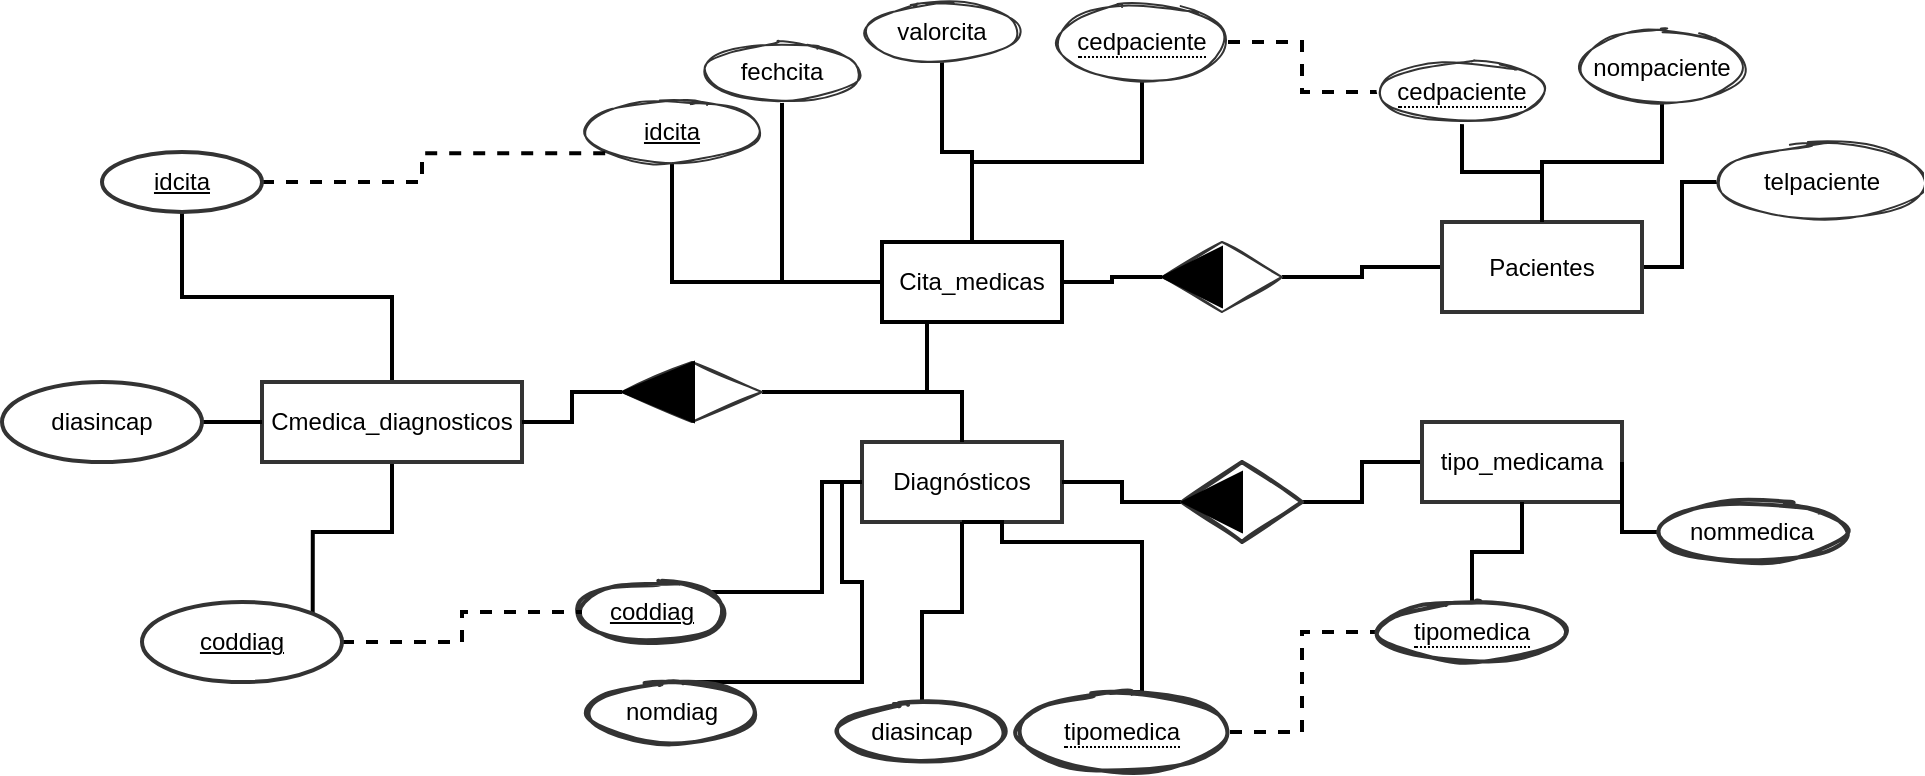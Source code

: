 <mxfile version="13.7.3" type="github" pages="2">
  <diagram id="C5RBs43oDa-KdzZeNtuy" name="Page-1">
    <mxGraphModel dx="1695" dy="1619" grid="1" gridSize="10" guides="1" tooltips="1" connect="1" arrows="1" fold="1" page="1" pageScale="1" pageWidth="827" pageHeight="1169" math="0" shadow="0">
      <root>
        <mxCell id="WIyWlLk6GJQsqaUBKTNV-0" />
        <mxCell id="WIyWlLk6GJQsqaUBKTNV-1" parent="WIyWlLk6GJQsqaUBKTNV-0" />
        <mxCell id="r98Ni4hXLUG0MqCntTSN-15" style="edgeStyle=orthogonalEdgeStyle;rounded=0;orthogonalLoop=1;jettySize=auto;html=1;entryX=0;entryY=0.5;entryDx=0;entryDy=0;endArrow=none;endFill=0;strokeWidth=2;" edge="1" parent="WIyWlLk6GJQsqaUBKTNV-1" source="r98Ni4hXLUG0MqCntTSN-1" target="r98Ni4hXLUG0MqCntTSN-14">
          <mxGeometry relative="1" as="geometry" />
        </mxCell>
        <mxCell id="r98Ni4hXLUG0MqCntTSN-1" value="" style="shape=rhombus;perimeter=rhombusPerimeter;whiteSpace=wrap;html=1;align=center;rounded=0;shadow=0;sketch=1;disableMultiStroke=0;disableMultiStrokeFill=0;fillStyle=solid;strokeColor=#333333;gradientColor=none;fillColor=#FFFFFF;" vertex="1" parent="WIyWlLk6GJQsqaUBKTNV-1">
          <mxGeometry x="270" y="-390" width="60" height="35" as="geometry" />
        </mxCell>
        <mxCell id="r98Ni4hXLUG0MqCntTSN-5" style="edgeStyle=orthogonalEdgeStyle;rounded=0;orthogonalLoop=1;jettySize=auto;html=1;endArrow=none;endFill=0;strokeWidth=2;" edge="1" parent="WIyWlLk6GJQsqaUBKTNV-1" source="r98Ni4hXLUG0MqCntTSN-3" target="r98Ni4hXLUG0MqCntTSN-4">
          <mxGeometry relative="1" as="geometry" />
        </mxCell>
        <mxCell id="r98Ni4hXLUG0MqCntTSN-7" style="edgeStyle=orthogonalEdgeStyle;rounded=0;orthogonalLoop=1;jettySize=auto;html=1;endArrow=none;endFill=0;strokeWidth=2;" edge="1" parent="WIyWlLk6GJQsqaUBKTNV-1" source="r98Ni4hXLUG0MqCntTSN-3" target="r98Ni4hXLUG0MqCntTSN-6">
          <mxGeometry relative="1" as="geometry" />
        </mxCell>
        <mxCell id="r98Ni4hXLUG0MqCntTSN-9" style="edgeStyle=orthogonalEdgeStyle;rounded=0;orthogonalLoop=1;jettySize=auto;html=1;endArrow=none;endFill=0;strokeWidth=2;" edge="1" parent="WIyWlLk6GJQsqaUBKTNV-1" source="r98Ni4hXLUG0MqCntTSN-3" target="r98Ni4hXLUG0MqCntTSN-8">
          <mxGeometry relative="1" as="geometry" />
        </mxCell>
        <mxCell id="r98Ni4hXLUG0MqCntTSN-11" style="edgeStyle=orthogonalEdgeStyle;rounded=0;orthogonalLoop=1;jettySize=auto;html=1;endArrow=none;endFill=0;strokeWidth=2;" edge="1" parent="WIyWlLk6GJQsqaUBKTNV-1" source="r98Ni4hXLUG0MqCntTSN-3" target="r98Ni4hXLUG0MqCntTSN-12">
          <mxGeometry relative="1" as="geometry">
            <mxPoint x="235" y="-418" as="targetPoint" />
          </mxGeometry>
        </mxCell>
        <mxCell id="r98Ni4hXLUG0MqCntTSN-13" style="edgeStyle=orthogonalEdgeStyle;rounded=0;orthogonalLoop=1;jettySize=auto;html=1;endArrow=none;endFill=0;strokeWidth=2;" edge="1" parent="WIyWlLk6GJQsqaUBKTNV-1" source="r98Ni4hXLUG0MqCntTSN-3" target="r98Ni4hXLUG0MqCntTSN-1">
          <mxGeometry relative="1" as="geometry" />
        </mxCell>
        <mxCell id="r98Ni4hXLUG0MqCntTSN-3" value="Cita_medicas" style="whiteSpace=wrap;html=1;align=center;strokeWidth=2;" vertex="1" parent="WIyWlLk6GJQsqaUBKTNV-1">
          <mxGeometry x="130" y="-390" width="90" height="40" as="geometry" />
        </mxCell>
        <mxCell id="r98Ni4hXLUG0MqCntTSN-4" value="idcita" style="ellipse;whiteSpace=wrap;html=1;align=center;fontStyle=4;rounded=0;shadow=0;sketch=1;disableMultiStroke=0;disableMultiStrokeFill=0;fillStyle=solid;strokeColor=#333333;gradientColor=none;fillColor=#FFFFFF;" vertex="1" parent="WIyWlLk6GJQsqaUBKTNV-1">
          <mxGeometry x="-20" y="-460" width="90" height="30" as="geometry" />
        </mxCell>
        <mxCell id="r98Ni4hXLUG0MqCntTSN-6" value="fechcita" style="ellipse;whiteSpace=wrap;html=1;align=center;rounded=0;shadow=0;sketch=1;disableMultiStroke=0;disableMultiStrokeFill=0;fillStyle=auto;strokeColor=#333333;fillColor=#FFFFFF;gradientColor=none;" vertex="1" parent="WIyWlLk6GJQsqaUBKTNV-1">
          <mxGeometry x="40" y="-490" width="80" height="30" as="geometry" />
        </mxCell>
        <mxCell id="r98Ni4hXLUG0MqCntTSN-8" value="valorcita" style="ellipse;whiteSpace=wrap;html=1;align=center;rounded=0;shadow=0;sketch=1;disableMultiStroke=0;disableMultiStrokeFill=0;fillStyle=auto;strokeColor=#333333;fillColor=#FFFFFF;gradientColor=none;" vertex="1" parent="WIyWlLk6GJQsqaUBKTNV-1">
          <mxGeometry x="120" y="-510" width="80" height="30" as="geometry" />
        </mxCell>
        <mxCell id="r98Ni4hXLUG0MqCntTSN-12" value="&lt;span style=&quot;border-bottom: 1px dotted&quot;&gt;cedpaciente&lt;/span&gt;" style="ellipse;whiteSpace=wrap;html=1;align=center;rounded=0;shadow=0;sketch=1;disableMultiStroke=0;disableMultiStrokeFill=0;fillStyle=auto;strokeColor=#333333;fillColor=#FFFFFF;gradientColor=none;" vertex="1" parent="WIyWlLk6GJQsqaUBKTNV-1">
          <mxGeometry x="220" y="-510" width="80" height="40" as="geometry" />
        </mxCell>
        <mxCell id="r98Ni4hXLUG0MqCntTSN-21" style="edgeStyle=orthogonalEdgeStyle;rounded=0;orthogonalLoop=1;jettySize=auto;html=1;entryX=0.5;entryY=1;entryDx=0;entryDy=0;endArrow=none;endFill=0;strokeWidth=2;" edge="1" parent="WIyWlLk6GJQsqaUBKTNV-1" source="r98Ni4hXLUG0MqCntTSN-14" target="r98Ni4hXLUG0MqCntTSN-16">
          <mxGeometry relative="1" as="geometry" />
        </mxCell>
        <mxCell id="r98Ni4hXLUG0MqCntTSN-26" style="edgeStyle=orthogonalEdgeStyle;rounded=0;orthogonalLoop=1;jettySize=auto;html=1;endArrow=none;endFill=0;strokeWidth=2;" edge="1" parent="WIyWlLk6GJQsqaUBKTNV-1" source="r98Ni4hXLUG0MqCntTSN-14" target="r98Ni4hXLUG0MqCntTSN-25">
          <mxGeometry relative="1" as="geometry" />
        </mxCell>
        <mxCell id="r98Ni4hXLUG0MqCntTSN-14" value="Pacientes" style="whiteSpace=wrap;html=1;align=center;rounded=0;shadow=0;sketch=0;disableMultiStroke=0;disableMultiStrokeFill=0;fillStyle=auto;strokeColor=#333333;fillColor=#FFFFFF;gradientColor=none;strokeWidth=2;" vertex="1" parent="WIyWlLk6GJQsqaUBKTNV-1">
          <mxGeometry x="410" y="-400" width="100" height="45" as="geometry" />
        </mxCell>
        <mxCell id="r98Ni4hXLUG0MqCntTSN-20" style="edgeStyle=orthogonalEdgeStyle;rounded=0;orthogonalLoop=1;jettySize=auto;html=1;endArrow=none;endFill=0;dashed=1;strokeWidth=2;" edge="1" parent="WIyWlLk6GJQsqaUBKTNV-1" source="r98Ni4hXLUG0MqCntTSN-16" target="r98Ni4hXLUG0MqCntTSN-12">
          <mxGeometry relative="1" as="geometry" />
        </mxCell>
        <mxCell id="r98Ni4hXLUG0MqCntTSN-16" value="&lt;span style=&quot;border-bottom: 1px dotted&quot;&gt;cedpaciente&lt;/span&gt;" style="ellipse;whiteSpace=wrap;html=1;align=center;rounded=0;shadow=0;sketch=1;disableMultiStroke=0;disableMultiStrokeFill=0;fillStyle=auto;strokeColor=#333333;fillColor=#FFFFFF;gradientColor=none;" vertex="1" parent="WIyWlLk6GJQsqaUBKTNV-1">
          <mxGeometry x="380" y="-480" width="80" height="30" as="geometry" />
        </mxCell>
        <mxCell id="r98Ni4hXLUG0MqCntTSN-24" style="edgeStyle=orthogonalEdgeStyle;rounded=0;orthogonalLoop=1;jettySize=auto;html=1;endArrow=none;endFill=0;strokeWidth=2;" edge="1" parent="WIyWlLk6GJQsqaUBKTNV-1" source="r98Ni4hXLUG0MqCntTSN-22" target="r98Ni4hXLUG0MqCntTSN-14">
          <mxGeometry relative="1" as="geometry" />
        </mxCell>
        <mxCell id="r98Ni4hXLUG0MqCntTSN-22" value="nompaciente" style="ellipse;whiteSpace=wrap;html=1;align=center;rounded=0;shadow=0;sketch=1;disableMultiStroke=0;disableMultiStrokeFill=0;fillStyle=auto;strokeColor=#333333;fillColor=#FFFFFF;gradientColor=none;" vertex="1" parent="WIyWlLk6GJQsqaUBKTNV-1">
          <mxGeometry x="480" y="-495" width="80" height="35" as="geometry" />
        </mxCell>
        <mxCell id="r98Ni4hXLUG0MqCntTSN-25" value="telpaciente" style="ellipse;whiteSpace=wrap;html=1;align=center;rounded=0;shadow=0;sketch=1;disableMultiStroke=0;disableMultiStrokeFill=0;fillStyle=auto;strokeColor=#333333;fillColor=#FFFFFF;gradientColor=none;" vertex="1" parent="WIyWlLk6GJQsqaUBKTNV-1">
          <mxGeometry x="550" y="-440" width="100" height="40" as="geometry" />
        </mxCell>
        <mxCell id="r98Ni4hXLUG0MqCntTSN-27" value="Diagnósticos" style="whiteSpace=wrap;html=1;align=center;rounded=0;shadow=0;sketch=0;disableMultiStroke=0;disableMultiStrokeFill=0;fillStyle=auto;strokeColor=#333333;fillColor=#FFFFFF;gradientColor=none;strokeWidth=2;" vertex="1" parent="WIyWlLk6GJQsqaUBKTNV-1">
          <mxGeometry x="120" y="-290" width="100" height="40" as="geometry" />
        </mxCell>
        <mxCell id="r98Ni4hXLUG0MqCntTSN-30" style="edgeStyle=orthogonalEdgeStyle;rounded=0;orthogonalLoop=1;jettySize=auto;html=1;exitX=1;exitY=0.5;exitDx=0;exitDy=0;endArrow=none;endFill=0;strokeWidth=2;" edge="1" parent="WIyWlLk6GJQsqaUBKTNV-1" source="r98Ni4hXLUG0MqCntTSN-28" target="r98Ni4hXLUG0MqCntTSN-29">
          <mxGeometry relative="1" as="geometry" />
        </mxCell>
        <mxCell id="r98Ni4hXLUG0MqCntTSN-31" style="edgeStyle=orthogonalEdgeStyle;rounded=0;orthogonalLoop=1;jettySize=auto;html=1;entryX=1;entryY=0.5;entryDx=0;entryDy=0;endArrow=none;endFill=0;strokeWidth=2;" edge="1" parent="WIyWlLk6GJQsqaUBKTNV-1" source="r98Ni4hXLUG0MqCntTSN-28" target="r98Ni4hXLUG0MqCntTSN-27">
          <mxGeometry relative="1" as="geometry" />
        </mxCell>
        <mxCell id="r98Ni4hXLUG0MqCntTSN-28" value="" style="shape=rhombus;perimeter=rhombusPerimeter;whiteSpace=wrap;html=1;align=center;rounded=0;shadow=0;sketch=1;disableMultiStroke=0;disableMultiStrokeFill=0;fillStyle=solid;strokeColor=#333333;strokeWidth=2;gradientColor=none;fillColor=#FFFFFF;" vertex="1" parent="WIyWlLk6GJQsqaUBKTNV-1">
          <mxGeometry x="280" y="-280" width="60" height="40" as="geometry" />
        </mxCell>
        <mxCell id="r98Ni4hXLUG0MqCntTSN-29" value="tipo_medicama" style="whiteSpace=wrap;html=1;align=center;rounded=0;shadow=0;sketch=0;disableMultiStroke=0;disableMultiStrokeFill=0;fillStyle=solid;strokeColor=#333333;strokeWidth=2;gradientColor=none;fillColor=#FFFFFF;" vertex="1" parent="WIyWlLk6GJQsqaUBKTNV-1">
          <mxGeometry x="400" y="-300" width="100" height="40" as="geometry" />
        </mxCell>
        <mxCell id="r98Ni4hXLUG0MqCntTSN-34" style="edgeStyle=orthogonalEdgeStyle;rounded=0;orthogonalLoop=1;jettySize=auto;html=1;endArrow=none;endFill=0;strokeWidth=2;" edge="1" parent="WIyWlLk6GJQsqaUBKTNV-1" source="r98Ni4hXLUG0MqCntTSN-33" target="r98Ni4hXLUG0MqCntTSN-27">
          <mxGeometry relative="1" as="geometry">
            <Array as="points">
              <mxPoint x="100" y="-215" />
              <mxPoint x="100" y="-270" />
            </Array>
          </mxGeometry>
        </mxCell>
        <mxCell id="r98Ni4hXLUG0MqCntTSN-33" value="coddiag" style="ellipse;whiteSpace=wrap;html=1;align=center;fontStyle=4;rounded=0;shadow=0;sketch=1;disableMultiStroke=0;disableMultiStrokeFill=0;fillStyle=auto;strokeColor=#333333;strokeWidth=2;fillColor=#FFFFFF;gradientColor=none;" vertex="1" parent="WIyWlLk6GJQsqaUBKTNV-1">
          <mxGeometry x="-20" y="-220" width="70" height="30" as="geometry" />
        </mxCell>
        <mxCell id="r98Ni4hXLUG0MqCntTSN-36" style="edgeStyle=orthogonalEdgeStyle;rounded=0;orthogonalLoop=1;jettySize=auto;html=1;endArrow=none;endFill=0;strokeWidth=2;" edge="1" parent="WIyWlLk6GJQsqaUBKTNV-1" source="r98Ni4hXLUG0MqCntTSN-35" target="r98Ni4hXLUG0MqCntTSN-27">
          <mxGeometry relative="1" as="geometry">
            <Array as="points">
              <mxPoint x="50" y="-170" />
              <mxPoint x="120" y="-170" />
              <mxPoint x="120" y="-220" />
              <mxPoint x="110" y="-220" />
              <mxPoint x="110" y="-270" />
            </Array>
          </mxGeometry>
        </mxCell>
        <mxCell id="r98Ni4hXLUG0MqCntTSN-35" value="nomdiag" style="ellipse;whiteSpace=wrap;html=1;align=center;rounded=0;shadow=0;sketch=1;disableMultiStroke=0;disableMultiStrokeFill=0;fillStyle=auto;strokeColor=#333333;strokeWidth=2;fillColor=#FFFFFF;gradientColor=none;" vertex="1" parent="WIyWlLk6GJQsqaUBKTNV-1">
          <mxGeometry x="-15" y="-170" width="80" height="30" as="geometry" />
        </mxCell>
        <mxCell id="r98Ni4hXLUG0MqCntTSN-38" style="edgeStyle=orthogonalEdgeStyle;rounded=0;orthogonalLoop=1;jettySize=auto;html=1;entryX=0.5;entryY=1;entryDx=0;entryDy=0;endArrow=none;endFill=0;strokeWidth=2;exitX=0.5;exitY=0;exitDx=0;exitDy=0;" edge="1" parent="WIyWlLk6GJQsqaUBKTNV-1" source="r98Ni4hXLUG0MqCntTSN-44" target="r98Ni4hXLUG0MqCntTSN-27">
          <mxGeometry relative="1" as="geometry">
            <mxPoint x="260" y="-179.812" as="sourcePoint" />
            <Array as="points">
              <mxPoint x="260" y="-165" />
              <mxPoint x="260" y="-240" />
              <mxPoint x="190" y="-240" />
              <mxPoint x="190" y="-250" />
            </Array>
          </mxGeometry>
        </mxCell>
        <mxCell id="r98Ni4hXLUG0MqCntTSN-42" style="edgeStyle=orthogonalEdgeStyle;rounded=0;orthogonalLoop=1;jettySize=auto;html=1;endArrow=none;endFill=0;strokeWidth=2;" edge="1" parent="WIyWlLk6GJQsqaUBKTNV-1" source="r98Ni4hXLUG0MqCntTSN-41" target="r98Ni4hXLUG0MqCntTSN-27">
          <mxGeometry relative="1" as="geometry" />
        </mxCell>
        <mxCell id="r98Ni4hXLUG0MqCntTSN-41" value="diasincap" style="ellipse;whiteSpace=wrap;html=1;align=center;rounded=0;shadow=0;sketch=1;disableMultiStroke=0;disableMultiStrokeFill=0;fillStyle=auto;strokeColor=#333333;strokeWidth=2;fillColor=#FFFFFF;gradientColor=none;" vertex="1" parent="WIyWlLk6GJQsqaUBKTNV-1">
          <mxGeometry x="110" y="-160" width="80" height="30" as="geometry" />
        </mxCell>
        <mxCell id="r98Ni4hXLUG0MqCntTSN-44" value="&lt;span style=&quot;border-bottom: 1px dotted&quot;&gt;tipomedica&lt;/span&gt;" style="ellipse;whiteSpace=wrap;html=1;align=center;rounded=0;shadow=0;sketch=1;disableMultiStroke=0;disableMultiStrokeFill=0;fillStyle=auto;strokeColor=#333333;strokeWidth=2;fillColor=#FFFFFF;gradientColor=none;" vertex="1" parent="WIyWlLk6GJQsqaUBKTNV-1">
          <mxGeometry x="200" y="-165" width="100" height="40" as="geometry" />
        </mxCell>
        <mxCell id="r98Ni4hXLUG0MqCntTSN-47" style="edgeStyle=orthogonalEdgeStyle;rounded=0;orthogonalLoop=1;jettySize=auto;html=1;endArrow=none;endFill=0;strokeWidth=2;" edge="1" parent="WIyWlLk6GJQsqaUBKTNV-1" source="r98Ni4hXLUG0MqCntTSN-45" target="r98Ni4hXLUG0MqCntTSN-29">
          <mxGeometry relative="1" as="geometry" />
        </mxCell>
        <mxCell id="r98Ni4hXLUG0MqCntTSN-49" style="edgeStyle=orthogonalEdgeStyle;rounded=0;orthogonalLoop=1;jettySize=auto;html=1;entryX=1;entryY=0.5;entryDx=0;entryDy=0;endArrow=none;endFill=0;strokeWidth=2;dashed=1;" edge="1" parent="WIyWlLk6GJQsqaUBKTNV-1" source="r98Ni4hXLUG0MqCntTSN-45" target="r98Ni4hXLUG0MqCntTSN-44">
          <mxGeometry relative="1" as="geometry" />
        </mxCell>
        <mxCell id="r98Ni4hXLUG0MqCntTSN-45" value="&lt;span style=&quot;border-bottom: 1px dotted&quot;&gt;tipomedica&lt;/span&gt;" style="ellipse;whiteSpace=wrap;html=1;align=center;rounded=0;shadow=0;sketch=1;disableMultiStroke=0;disableMultiStrokeFill=0;fillStyle=auto;strokeColor=#333333;strokeWidth=2;fillColor=#FFFFFF;gradientColor=none;" vertex="1" parent="WIyWlLk6GJQsqaUBKTNV-1">
          <mxGeometry x="380" y="-210" width="90" height="30" as="geometry" />
        </mxCell>
        <mxCell id="r98Ni4hXLUG0MqCntTSN-48" style="edgeStyle=orthogonalEdgeStyle;rounded=0;orthogonalLoop=1;jettySize=auto;html=1;endArrow=none;endFill=0;strokeWidth=2;" edge="1" parent="WIyWlLk6GJQsqaUBKTNV-1" source="r98Ni4hXLUG0MqCntTSN-46" target="r98Ni4hXLUG0MqCntTSN-29">
          <mxGeometry relative="1" as="geometry" />
        </mxCell>
        <mxCell id="r98Ni4hXLUG0MqCntTSN-46" value="nommedica" style="ellipse;whiteSpace=wrap;html=1;align=center;rounded=0;shadow=0;sketch=1;disableMultiStroke=0;disableMultiStrokeFill=0;fillStyle=auto;strokeColor=#333333;strokeWidth=2;fillColor=#FFFFFF;gradientColor=none;" vertex="1" parent="WIyWlLk6GJQsqaUBKTNV-1">
          <mxGeometry x="520" y="-260" width="90" height="30" as="geometry" />
        </mxCell>
        <mxCell id="r98Ni4hXLUG0MqCntTSN-57" style="edgeStyle=orthogonalEdgeStyle;rounded=0;orthogonalLoop=1;jettySize=auto;html=1;endArrow=none;endFill=0;strokeWidth=2;" edge="1" parent="WIyWlLk6GJQsqaUBKTNV-1" source="r98Ni4hXLUG0MqCntTSN-50" target="r98Ni4hXLUG0MqCntTSN-51">
          <mxGeometry relative="1" as="geometry" />
        </mxCell>
        <mxCell id="r98Ni4hXLUG0MqCntTSN-58" style="edgeStyle=orthogonalEdgeStyle;rounded=0;orthogonalLoop=1;jettySize=auto;html=1;entryX=1;entryY=0;entryDx=0;entryDy=0;endArrow=none;endFill=0;strokeWidth=2;" edge="1" parent="WIyWlLk6GJQsqaUBKTNV-1" source="r98Ni4hXLUG0MqCntTSN-50" target="r98Ni4hXLUG0MqCntTSN-52">
          <mxGeometry relative="1" as="geometry" />
        </mxCell>
        <mxCell id="r98Ni4hXLUG0MqCntTSN-50" value="Cmedica_diagnosticos" style="whiteSpace=wrap;html=1;align=center;rounded=0;shadow=0;sketch=0;disableMultiStroke=0;disableMultiStrokeFill=0;fillStyle=auto;strokeColor=#333333;strokeWidth=2;fillColor=#FFFFFF;gradientColor=none;imageAspect=0;" vertex="1" parent="WIyWlLk6GJQsqaUBKTNV-1">
          <mxGeometry x="-180" y="-320" width="130" height="40" as="geometry" />
        </mxCell>
        <mxCell id="r98Ni4hXLUG0MqCntTSN-56" style="edgeStyle=orthogonalEdgeStyle;rounded=0;orthogonalLoop=1;jettySize=auto;html=1;entryX=0;entryY=1;entryDx=0;entryDy=0;dashed=1;endArrow=none;endFill=0;strokeWidth=2;" edge="1" parent="WIyWlLk6GJQsqaUBKTNV-1" source="r98Ni4hXLUG0MqCntTSN-51" target="r98Ni4hXLUG0MqCntTSN-4">
          <mxGeometry relative="1" as="geometry" />
        </mxCell>
        <mxCell id="r98Ni4hXLUG0MqCntTSN-51" value="idcita" style="ellipse;whiteSpace=wrap;html=1;align=center;fontStyle=4;rounded=0;shadow=0;sketch=0;disableMultiStroke=0;disableMultiStrokeFill=0;fillStyle=auto;strokeColor=#333333;strokeWidth=2;fillColor=#FFFFFF;gradientColor=none;" vertex="1" parent="WIyWlLk6GJQsqaUBKTNV-1">
          <mxGeometry x="-260" y="-435" width="80" height="30" as="geometry" />
        </mxCell>
        <mxCell id="r98Ni4hXLUG0MqCntTSN-55" style="edgeStyle=orthogonalEdgeStyle;rounded=0;orthogonalLoop=1;jettySize=auto;html=1;dashed=1;endArrow=none;endFill=0;strokeWidth=2;" edge="1" parent="WIyWlLk6GJQsqaUBKTNV-1" source="r98Ni4hXLUG0MqCntTSN-52" target="r98Ni4hXLUG0MqCntTSN-33">
          <mxGeometry relative="1" as="geometry" />
        </mxCell>
        <mxCell id="r98Ni4hXLUG0MqCntTSN-52" value="coddiag" style="ellipse;whiteSpace=wrap;html=1;align=center;fontStyle=4;rounded=0;shadow=0;sketch=0;disableMultiStroke=0;disableMultiStrokeFill=0;fillStyle=auto;strokeColor=#333333;strokeWidth=2;fillColor=#FFFFFF;gradientColor=none;" vertex="1" parent="WIyWlLk6GJQsqaUBKTNV-1">
          <mxGeometry x="-240" y="-210" width="100" height="40" as="geometry" />
        </mxCell>
        <mxCell id="r98Ni4hXLUG0MqCntTSN-59" style="edgeStyle=orthogonalEdgeStyle;rounded=0;orthogonalLoop=1;jettySize=auto;html=1;endArrow=none;endFill=0;strokeWidth=2;" edge="1" parent="WIyWlLk6GJQsqaUBKTNV-1" source="r98Ni4hXLUG0MqCntTSN-53" target="r98Ni4hXLUG0MqCntTSN-50">
          <mxGeometry relative="1" as="geometry" />
        </mxCell>
        <mxCell id="r98Ni4hXLUG0MqCntTSN-53" value="diasincap" style="ellipse;whiteSpace=wrap;html=1;align=center;rounded=0;shadow=0;sketch=0;disableMultiStroke=0;disableMultiStrokeFill=0;fillStyle=auto;strokeColor=#333333;strokeWidth=2;fillColor=#FFFFFF;gradientColor=none;" vertex="1" parent="WIyWlLk6GJQsqaUBKTNV-1">
          <mxGeometry x="-310" y="-320" width="100" height="40" as="geometry" />
        </mxCell>
        <mxCell id="r98Ni4hXLUG0MqCntTSN-63" style="edgeStyle=orthogonalEdgeStyle;rounded=0;orthogonalLoop=1;jettySize=auto;html=1;endArrow=none;endFill=0;strokeWidth=2;" edge="1" parent="WIyWlLk6GJQsqaUBKTNV-1" source="r98Ni4hXLUG0MqCntTSN-62" target="r98Ni4hXLUG0MqCntTSN-50">
          <mxGeometry relative="1" as="geometry" />
        </mxCell>
        <mxCell id="r98Ni4hXLUG0MqCntTSN-64" style="edgeStyle=orthogonalEdgeStyle;rounded=0;orthogonalLoop=1;jettySize=auto;html=1;entryX=0.25;entryY=1;entryDx=0;entryDy=0;endArrow=none;endFill=0;strokeWidth=2;" edge="1" parent="WIyWlLk6GJQsqaUBKTNV-1" source="r98Ni4hXLUG0MqCntTSN-62" target="r98Ni4hXLUG0MqCntTSN-3">
          <mxGeometry relative="1" as="geometry" />
        </mxCell>
        <mxCell id="r98Ni4hXLUG0MqCntTSN-65" style="edgeStyle=orthogonalEdgeStyle;rounded=0;orthogonalLoop=1;jettySize=auto;html=1;endArrow=none;endFill=0;strokeWidth=2;" edge="1" parent="WIyWlLk6GJQsqaUBKTNV-1" source="r98Ni4hXLUG0MqCntTSN-62" target="r98Ni4hXLUG0MqCntTSN-27">
          <mxGeometry relative="1" as="geometry" />
        </mxCell>
        <mxCell id="r98Ni4hXLUG0MqCntTSN-62" value="" style="shape=rhombus;perimeter=rhombusPerimeter;whiteSpace=wrap;html=1;align=center;rounded=0;shadow=0;sketch=1;disableMultiStroke=0;disableMultiStrokeFill=0;fillStyle=solid;strokeColor=#333333;gradientColor=none;fillColor=#FFFFFF;" vertex="1" parent="WIyWlLk6GJQsqaUBKTNV-1">
          <mxGeometry y="-330" width="70" height="30" as="geometry" />
        </mxCell>
        <mxCell id="r98Ni4hXLUG0MqCntTSN-69" value="" style="triangle;whiteSpace=wrap;html=1;rounded=0;shadow=0;sketch=0;strokeWidth=1;gradientColor=none;align=center;rotation=-180;fillColor=#000000;" vertex="1" parent="WIyWlLk6GJQsqaUBKTNV-1">
          <mxGeometry y="-330" width="36" height="30" as="geometry" />
        </mxCell>
        <mxCell id="r98Ni4hXLUG0MqCntTSN-71" value="" style="triangle;whiteSpace=wrap;html=1;rounded=0;shadow=0;sketch=0;strokeWidth=1;gradientColor=none;align=center;rotation=-180;fillColor=#000000;" vertex="1" parent="WIyWlLk6GJQsqaUBKTNV-1">
          <mxGeometry x="270" y="-387.5" width="30" height="30" as="geometry" />
        </mxCell>
        <mxCell id="r98Ni4hXLUG0MqCntTSN-72" value="" style="triangle;whiteSpace=wrap;html=1;rounded=0;shadow=0;sketch=0;strokeWidth=1;gradientColor=none;align=center;rotation=-180;fillColor=#000000;" vertex="1" parent="WIyWlLk6GJQsqaUBKTNV-1">
          <mxGeometry x="280" y="-275" width="30" height="30" as="geometry" />
        </mxCell>
      </root>
    </mxGraphModel>
  </diagram>
  <diagram id="HHcUlbYaaOhKcPzO3d9H" name="Page-2">
    <mxGraphModel dx="868" dy="450" grid="1" gridSize="10" guides="1" tooltips="1" connect="1" arrows="1" fold="1" page="1" pageScale="1" pageWidth="827" pageHeight="1169" math="0" shadow="0">
      <root>
        <mxCell id="Buo9uYrQcWwVB7ZIkzv--0" />
        <mxCell id="Buo9uYrQcWwVB7ZIkzv--1" parent="Buo9uYrQcWwVB7ZIkzv--0" />
      </root>
    </mxGraphModel>
  </diagram>
</mxfile>

